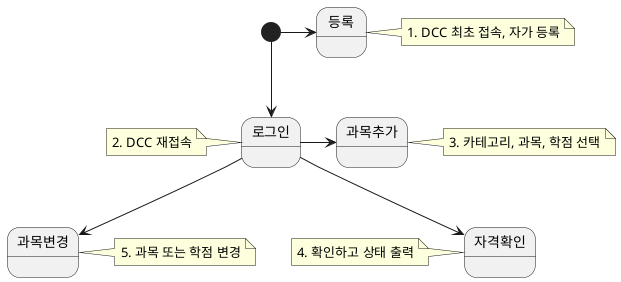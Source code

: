 @startuml
'https://plantuml.com/state-diagram

[*] -> 등록
[*] --> 로그인
로그인 -> 과목추가
로그인 --> 자격확인
로그인 --> 과목변경

note right of 등록 : 1. DCC 최초 접속, 자가 등록
note left of 로그인 : 2. DCC 재접속
note right of 과목추가 : 3. 카테고리, 과목, 학점 선택
note left of 자격확인 : 4. 확인하고 상태 출력
note right of 과목변경 : 5. 과목 또는 학점 변경


@enduml
